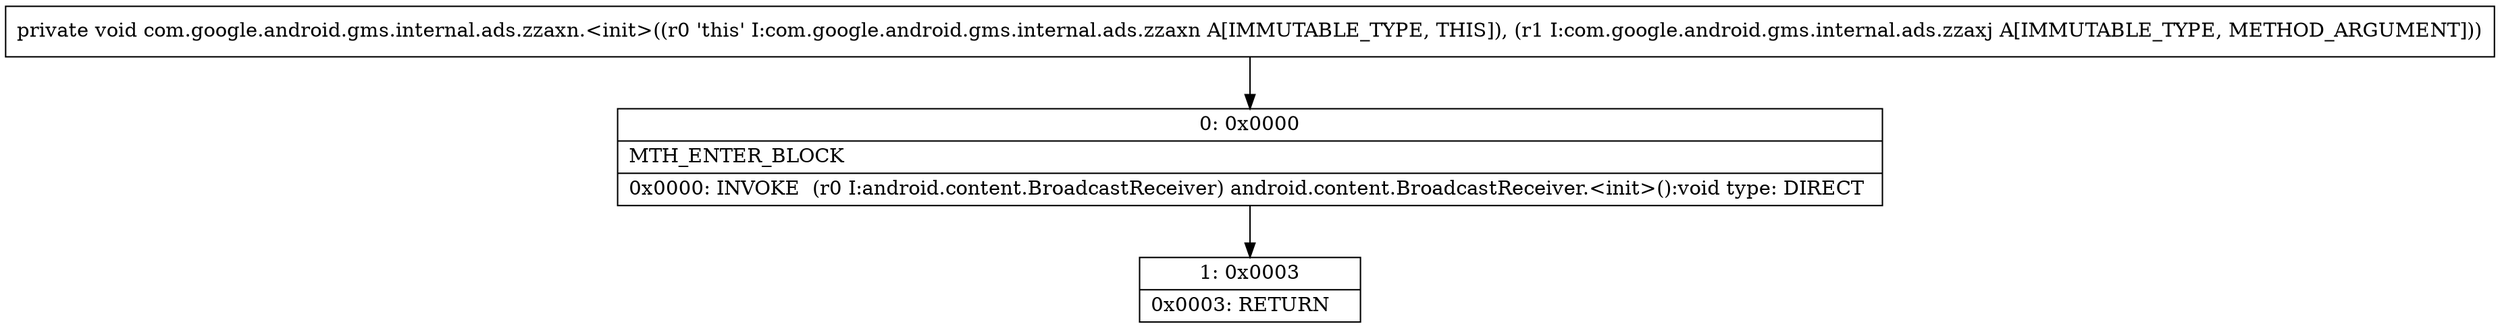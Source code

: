 digraph "CFG forcom.google.android.gms.internal.ads.zzaxn.\<init\>(Lcom\/google\/android\/gms\/internal\/ads\/zzaxj;)V" {
Node_0 [shape=record,label="{0\:\ 0x0000|MTH_ENTER_BLOCK\l|0x0000: INVOKE  (r0 I:android.content.BroadcastReceiver) android.content.BroadcastReceiver.\<init\>():void type: DIRECT \l}"];
Node_1 [shape=record,label="{1\:\ 0x0003|0x0003: RETURN   \l}"];
MethodNode[shape=record,label="{private void com.google.android.gms.internal.ads.zzaxn.\<init\>((r0 'this' I:com.google.android.gms.internal.ads.zzaxn A[IMMUTABLE_TYPE, THIS]), (r1 I:com.google.android.gms.internal.ads.zzaxj A[IMMUTABLE_TYPE, METHOD_ARGUMENT])) }"];
MethodNode -> Node_0;
Node_0 -> Node_1;
}

